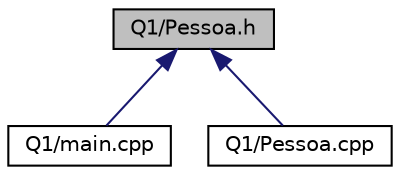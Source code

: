 digraph "Q1/Pessoa.h"
{
 // LATEX_PDF_SIZE
  edge [fontname="Helvetica",fontsize="10",labelfontname="Helvetica",labelfontsize="10"];
  node [fontname="Helvetica",fontsize="10",shape=record];
  Node1 [label="Q1/Pessoa.h",height=0.2,width=0.4,color="black", fillcolor="grey75", style="filled", fontcolor="black",tooltip=" "];
  Node1 -> Node2 [dir="back",color="midnightblue",fontsize="10",style="solid"];
  Node2 [label="Q1/main.cpp",height=0.2,width=0.4,color="black", fillcolor="white", style="filled",URL="$Q1_2main_8cpp.html",tooltip=" "];
  Node1 -> Node3 [dir="back",color="midnightblue",fontsize="10",style="solid"];
  Node3 [label="Q1/Pessoa.cpp",height=0.2,width=0.4,color="black", fillcolor="white", style="filled",URL="$Pessoa_8cpp.html",tooltip=" "];
}
